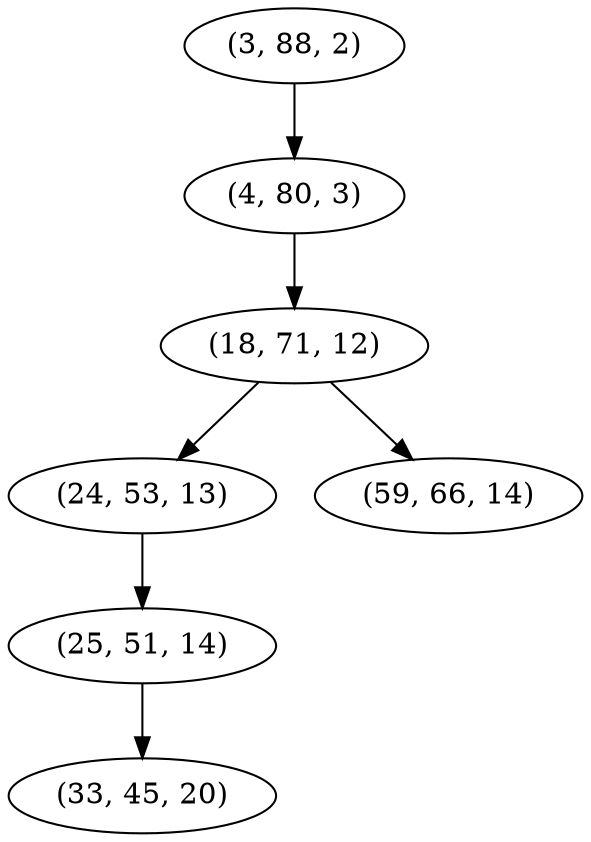digraph tree {
    "(3, 88, 2)";
    "(4, 80, 3)";
    "(18, 71, 12)";
    "(24, 53, 13)";
    "(25, 51, 14)";
    "(33, 45, 20)";
    "(59, 66, 14)";
    "(3, 88, 2)" -> "(4, 80, 3)";
    "(4, 80, 3)" -> "(18, 71, 12)";
    "(18, 71, 12)" -> "(24, 53, 13)";
    "(18, 71, 12)" -> "(59, 66, 14)";
    "(24, 53, 13)" -> "(25, 51, 14)";
    "(25, 51, 14)" -> "(33, 45, 20)";
}
